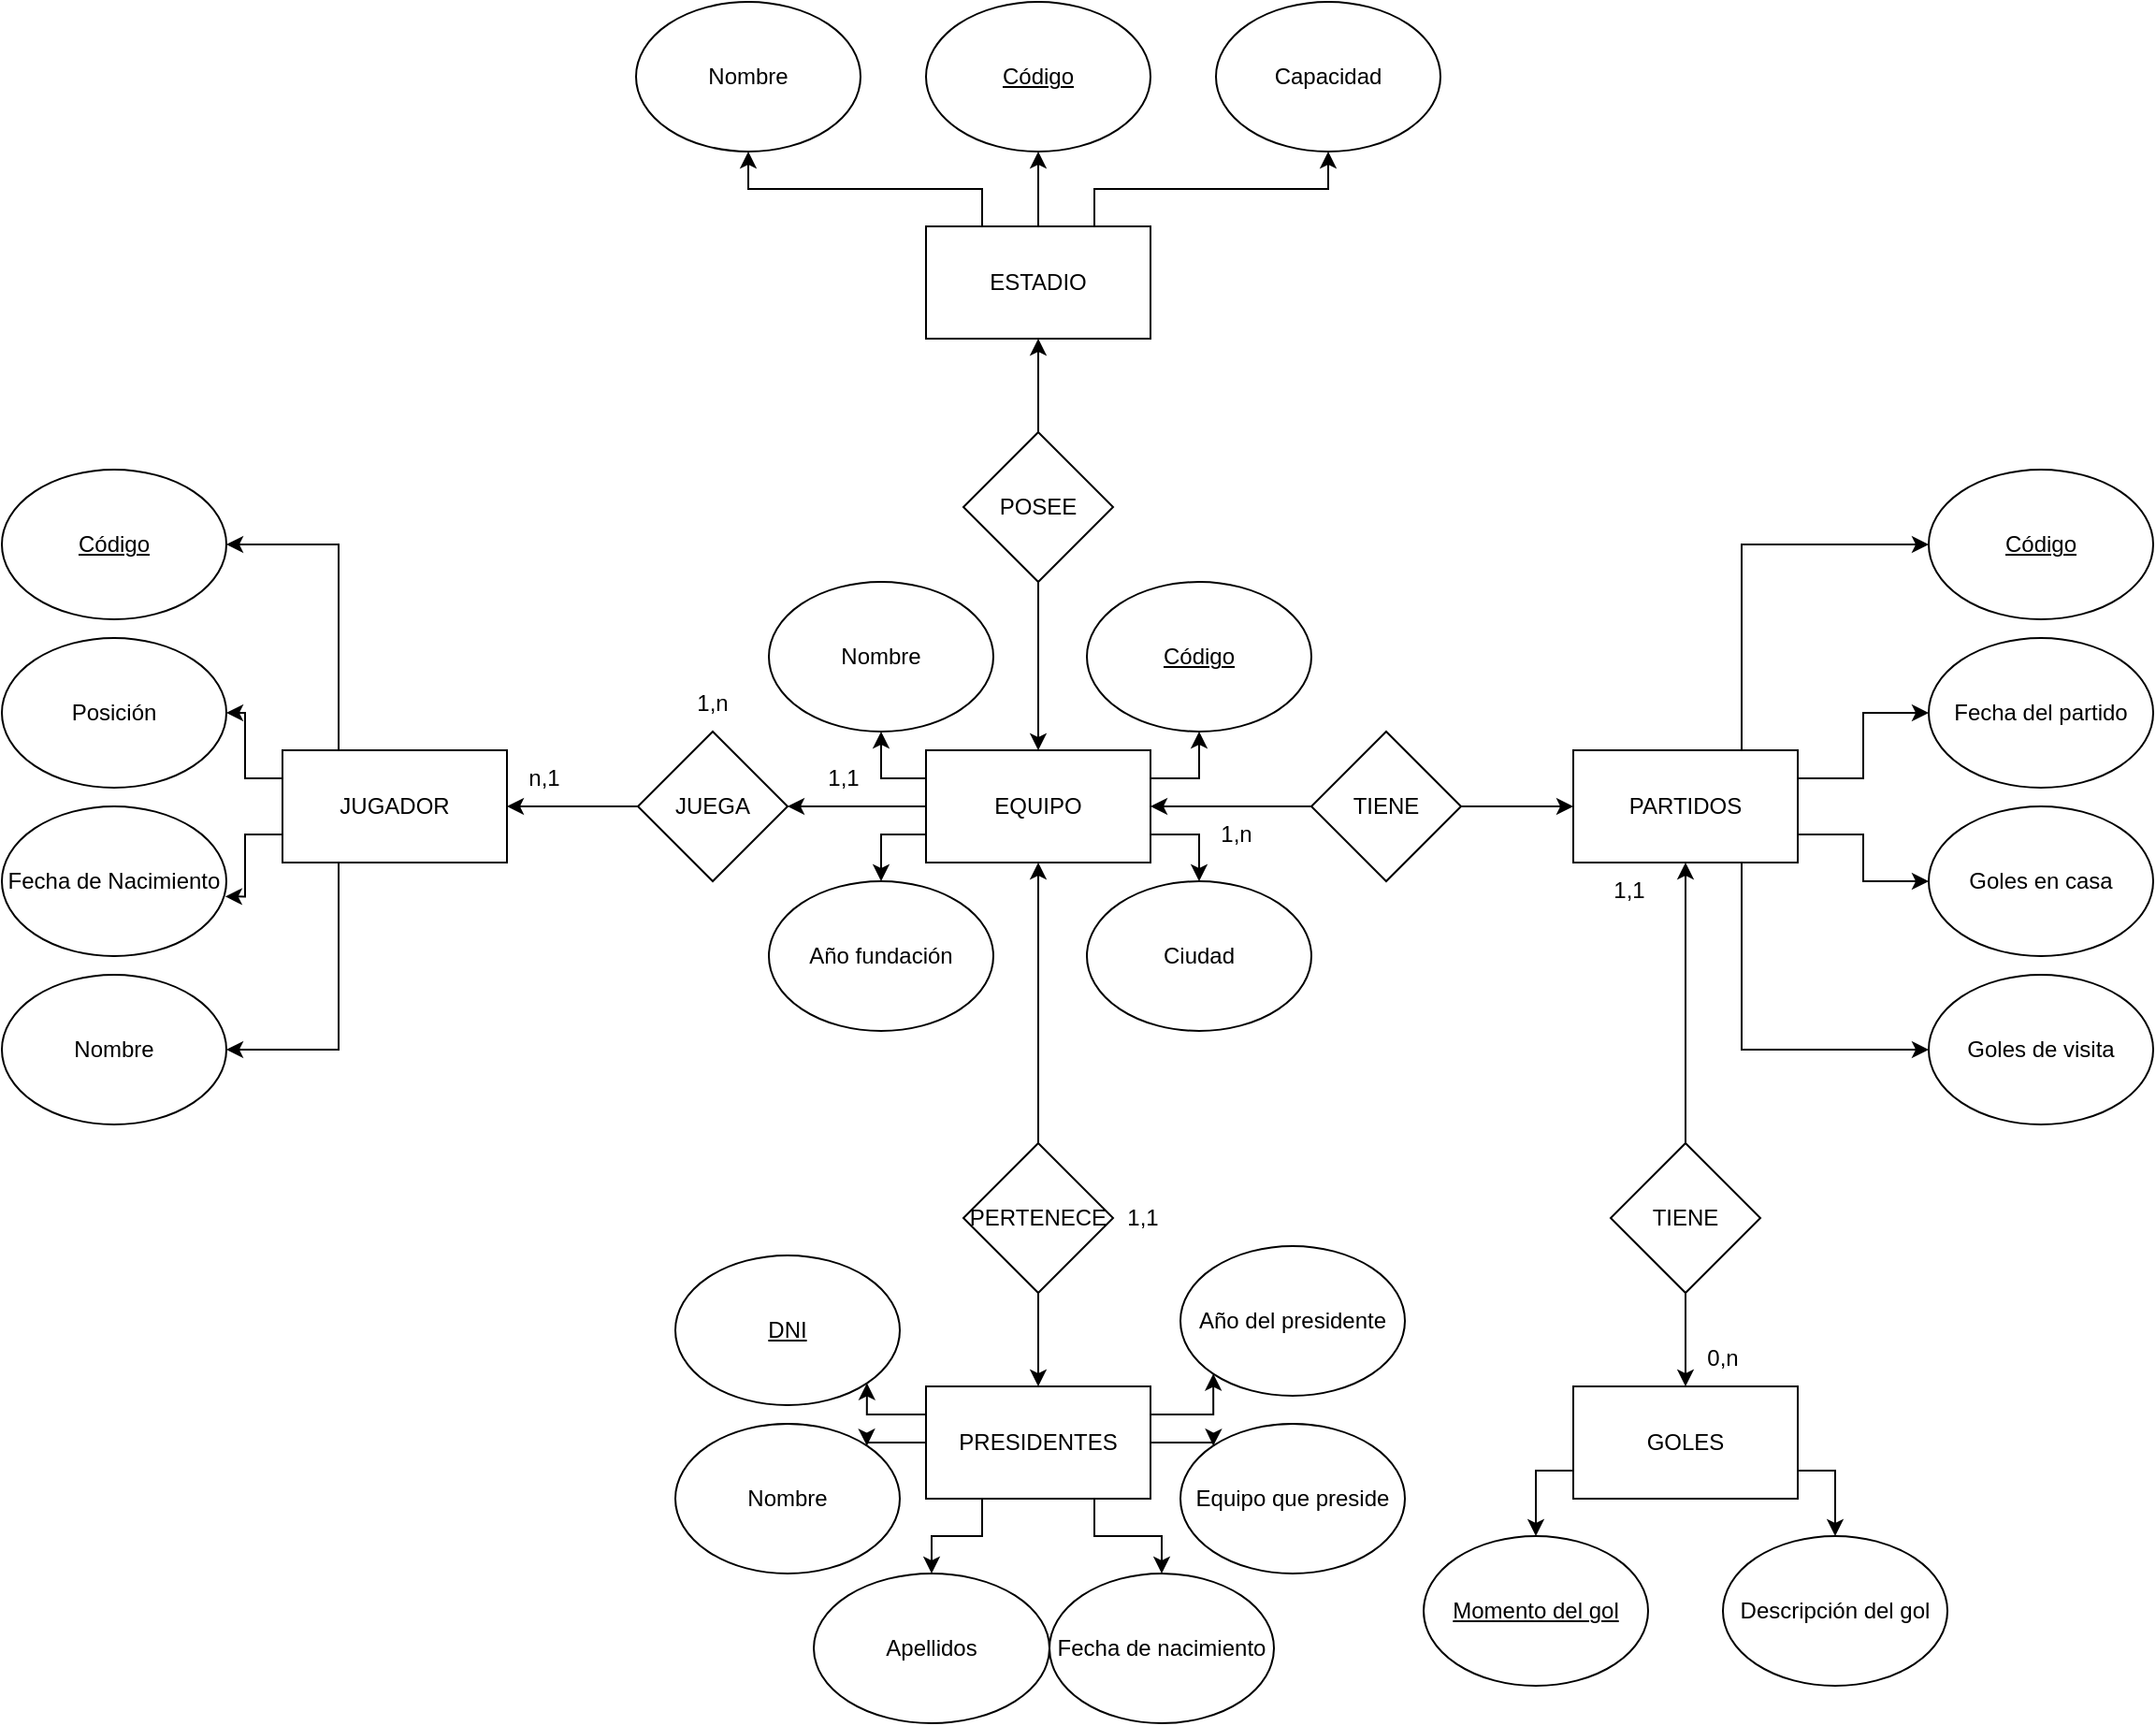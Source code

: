 <mxfile version="28.2.8">
  <diagram name="Página-1" id="Ib5XMbUv-KU0ZeKhZHQ6">
    <mxGraphModel dx="3827" dy="2291" grid="1" gridSize="10" guides="1" tooltips="1" connect="1" arrows="1" fold="1" page="1" pageScale="1" pageWidth="827" pageHeight="1169" math="0" shadow="0">
      <root>
        <mxCell id="0" />
        <mxCell id="1" parent="0" />
        <mxCell id="ovyJ7wGblwacoTVMloV3-34" style="edgeStyle=orthogonalEdgeStyle;rounded=0;orthogonalLoop=1;jettySize=auto;html=1;exitX=0;exitY=0.5;exitDx=0;exitDy=0;entryX=1;entryY=0.5;entryDx=0;entryDy=0;" parent="1" source="ovyJ7wGblwacoTVMloV3-1" target="ovyJ7wGblwacoTVMloV3-2" edge="1">
          <mxGeometry relative="1" as="geometry" />
        </mxCell>
        <mxCell id="ovyJ7wGblwacoTVMloV3-41" style="edgeStyle=orthogonalEdgeStyle;rounded=0;orthogonalLoop=1;jettySize=auto;html=1;exitX=0;exitY=0.25;exitDx=0;exitDy=0;entryX=0.5;entryY=1;entryDx=0;entryDy=0;" parent="1" source="ovyJ7wGblwacoTVMloV3-1" target="ovyJ7wGblwacoTVMloV3-36" edge="1">
          <mxGeometry relative="1" as="geometry" />
        </mxCell>
        <mxCell id="ovyJ7wGblwacoTVMloV3-42" style="edgeStyle=orthogonalEdgeStyle;rounded=0;orthogonalLoop=1;jettySize=auto;html=1;exitX=0;exitY=0.75;exitDx=0;exitDy=0;entryX=0.5;entryY=0;entryDx=0;entryDy=0;" parent="1" source="ovyJ7wGblwacoTVMloV3-1" target="ovyJ7wGblwacoTVMloV3-38" edge="1">
          <mxGeometry relative="1" as="geometry" />
        </mxCell>
        <mxCell id="ovyJ7wGblwacoTVMloV3-43" style="edgeStyle=orthogonalEdgeStyle;rounded=0;orthogonalLoop=1;jettySize=auto;html=1;exitX=1;exitY=0.75;exitDx=0;exitDy=0;entryX=0.5;entryY=0;entryDx=0;entryDy=0;" parent="1" source="ovyJ7wGblwacoTVMloV3-1" target="ovyJ7wGblwacoTVMloV3-37" edge="1">
          <mxGeometry relative="1" as="geometry" />
        </mxCell>
        <mxCell id="ovyJ7wGblwacoTVMloV3-44" style="edgeStyle=orthogonalEdgeStyle;rounded=0;orthogonalLoop=1;jettySize=auto;html=1;exitX=1;exitY=0.25;exitDx=0;exitDy=0;entryX=0.5;entryY=1;entryDx=0;entryDy=0;" parent="1" source="ovyJ7wGblwacoTVMloV3-1" target="ovyJ7wGblwacoTVMloV3-39" edge="1">
          <mxGeometry relative="1" as="geometry" />
        </mxCell>
        <mxCell id="ovyJ7wGblwacoTVMloV3-1" value="EQUIPO" style="rounded=0;whiteSpace=wrap;html=1;" parent="1" vertex="1">
          <mxGeometry x="354" y="150" width="120" height="60" as="geometry" />
        </mxCell>
        <mxCell id="ovyJ7wGblwacoTVMloV3-35" style="edgeStyle=orthogonalEdgeStyle;rounded=0;orthogonalLoop=1;jettySize=auto;html=1;exitX=0;exitY=0.5;exitDx=0;exitDy=0;entryX=1;entryY=0.5;entryDx=0;entryDy=0;" parent="1" source="ovyJ7wGblwacoTVMloV3-2" target="ovyJ7wGblwacoTVMloV3-8" edge="1">
          <mxGeometry relative="1" as="geometry" />
        </mxCell>
        <mxCell id="ovyJ7wGblwacoTVMloV3-2" value="JUEGA" style="rhombus;whiteSpace=wrap;html=1;" parent="1" vertex="1">
          <mxGeometry x="200" y="140" width="80" height="80" as="geometry" />
        </mxCell>
        <mxCell id="ovyJ7wGblwacoTVMloV3-3" value="&lt;u&gt;Código&lt;/u&gt;" style="ellipse;whiteSpace=wrap;html=1;" parent="1" vertex="1">
          <mxGeometry x="354" y="-250" width="120" height="80" as="geometry" />
        </mxCell>
        <mxCell id="ovyJ7wGblwacoTVMloV3-76" style="edgeStyle=orthogonalEdgeStyle;rounded=0;orthogonalLoop=1;jettySize=auto;html=1;exitX=0.25;exitY=1;exitDx=0;exitDy=0;entryX=0.5;entryY=0;entryDx=0;entryDy=0;" parent="1" source="ovyJ7wGblwacoTVMloV3-5" target="ovyJ7wGblwacoTVMloV3-75" edge="1">
          <mxGeometry relative="1" as="geometry" />
        </mxCell>
        <mxCell id="ovyJ7wGblwacoTVMloV3-77" style="edgeStyle=orthogonalEdgeStyle;rounded=0;orthogonalLoop=1;jettySize=auto;html=1;exitX=0.75;exitY=1;exitDx=0;exitDy=0;entryX=0.5;entryY=0;entryDx=0;entryDy=0;" parent="1" source="ovyJ7wGblwacoTVMloV3-5" target="ovyJ7wGblwacoTVMloV3-72" edge="1">
          <mxGeometry relative="1" as="geometry" />
        </mxCell>
        <mxCell id="ovyJ7wGblwacoTVMloV3-79" style="edgeStyle=orthogonalEdgeStyle;rounded=0;orthogonalLoop=1;jettySize=auto;html=1;exitX=1;exitY=0.25;exitDx=0;exitDy=0;entryX=0;entryY=1;entryDx=0;entryDy=0;" parent="1" source="ovyJ7wGblwacoTVMloV3-5" target="ovyJ7wGblwacoTVMloV3-73" edge="1">
          <mxGeometry relative="1" as="geometry" />
        </mxCell>
        <mxCell id="ovyJ7wGblwacoTVMloV3-80" style="edgeStyle=orthogonalEdgeStyle;rounded=0;orthogonalLoop=1;jettySize=auto;html=1;exitX=1;exitY=0.5;exitDx=0;exitDy=0;entryX=0;entryY=0;entryDx=0;entryDy=0;" parent="1" source="ovyJ7wGblwacoTVMloV3-5" target="ovyJ7wGblwacoTVMloV3-74" edge="1">
          <mxGeometry relative="1" as="geometry" />
        </mxCell>
        <mxCell id="ovyJ7wGblwacoTVMloV3-81" style="edgeStyle=orthogonalEdgeStyle;rounded=0;orthogonalLoop=1;jettySize=auto;html=1;exitX=0;exitY=0.5;exitDx=0;exitDy=0;entryX=1;entryY=0;entryDx=0;entryDy=0;" parent="1" source="ovyJ7wGblwacoTVMloV3-5" target="ovyJ7wGblwacoTVMloV3-71" edge="1">
          <mxGeometry relative="1" as="geometry" />
        </mxCell>
        <mxCell id="ovyJ7wGblwacoTVMloV3-82" style="edgeStyle=orthogonalEdgeStyle;rounded=0;orthogonalLoop=1;jettySize=auto;html=1;exitX=0;exitY=0.25;exitDx=0;exitDy=0;entryX=1;entryY=1;entryDx=0;entryDy=0;" parent="1" source="ovyJ7wGblwacoTVMloV3-5" target="ovyJ7wGblwacoTVMloV3-16" edge="1">
          <mxGeometry relative="1" as="geometry" />
        </mxCell>
        <mxCell id="ovyJ7wGblwacoTVMloV3-5" value="PRESIDENTES" style="rounded=0;whiteSpace=wrap;html=1;" parent="1" vertex="1">
          <mxGeometry x="354" y="490" width="120" height="60" as="geometry" />
        </mxCell>
        <mxCell id="ovyJ7wGblwacoTVMloV3-62" style="edgeStyle=orthogonalEdgeStyle;rounded=0;orthogonalLoop=1;jettySize=auto;html=1;exitX=0.75;exitY=0;exitDx=0;exitDy=0;entryX=0;entryY=0.5;entryDx=0;entryDy=0;" parent="1" source="ovyJ7wGblwacoTVMloV3-6" target="ovyJ7wGblwacoTVMloV3-53" edge="1">
          <mxGeometry relative="1" as="geometry" />
        </mxCell>
        <mxCell id="ovyJ7wGblwacoTVMloV3-63" style="edgeStyle=orthogonalEdgeStyle;rounded=0;orthogonalLoop=1;jettySize=auto;html=1;exitX=1;exitY=0.25;exitDx=0;exitDy=0;entryX=0;entryY=0.5;entryDx=0;entryDy=0;" parent="1" source="ovyJ7wGblwacoTVMloV3-6" target="ovyJ7wGblwacoTVMloV3-61" edge="1">
          <mxGeometry relative="1" as="geometry" />
        </mxCell>
        <mxCell id="ovyJ7wGblwacoTVMloV3-65" style="edgeStyle=orthogonalEdgeStyle;rounded=0;orthogonalLoop=1;jettySize=auto;html=1;exitX=1;exitY=0.75;exitDx=0;exitDy=0;entryX=0;entryY=0.5;entryDx=0;entryDy=0;" parent="1" source="ovyJ7wGblwacoTVMloV3-6" target="ovyJ7wGblwacoTVMloV3-60" edge="1">
          <mxGeometry relative="1" as="geometry" />
        </mxCell>
        <mxCell id="ovyJ7wGblwacoTVMloV3-66" style="edgeStyle=orthogonalEdgeStyle;rounded=0;orthogonalLoop=1;jettySize=auto;html=1;exitX=0.75;exitY=1;exitDx=0;exitDy=0;entryX=0;entryY=0.5;entryDx=0;entryDy=0;" parent="1" source="ovyJ7wGblwacoTVMloV3-6" target="ovyJ7wGblwacoTVMloV3-59" edge="1">
          <mxGeometry relative="1" as="geometry" />
        </mxCell>
        <mxCell id="ovyJ7wGblwacoTVMloV3-6" value="PARTIDOS" style="rounded=0;whiteSpace=wrap;html=1;" parent="1" vertex="1">
          <mxGeometry x="700" y="150" width="120" height="60" as="geometry" />
        </mxCell>
        <mxCell id="ovyJ7wGblwacoTVMloV3-55" style="edgeStyle=orthogonalEdgeStyle;rounded=0;orthogonalLoop=1;jettySize=auto;html=1;exitX=0;exitY=0.75;exitDx=0;exitDy=0;entryX=0.5;entryY=0;entryDx=0;entryDy=0;" parent="1" source="ovyJ7wGblwacoTVMloV3-7" target="ovyJ7wGblwacoTVMloV3-54" edge="1">
          <mxGeometry relative="1" as="geometry" />
        </mxCell>
        <mxCell id="ovyJ7wGblwacoTVMloV3-56" style="edgeStyle=orthogonalEdgeStyle;rounded=0;orthogonalLoop=1;jettySize=auto;html=1;exitX=1;exitY=0.75;exitDx=0;exitDy=0;entryX=0.5;entryY=0;entryDx=0;entryDy=0;" parent="1" source="ovyJ7wGblwacoTVMloV3-7" target="ovyJ7wGblwacoTVMloV3-40" edge="1">
          <mxGeometry relative="1" as="geometry" />
        </mxCell>
        <mxCell id="ovyJ7wGblwacoTVMloV3-7" value="GOLES" style="rounded=0;whiteSpace=wrap;html=1;" parent="1" vertex="1">
          <mxGeometry x="700" y="490" width="120" height="60" as="geometry" />
        </mxCell>
        <mxCell id="ovyJ7wGblwacoTVMloV3-20" style="edgeStyle=orthogonalEdgeStyle;rounded=0;orthogonalLoop=1;jettySize=auto;html=1;exitX=0;exitY=0.25;exitDx=0;exitDy=0;entryX=1;entryY=0.5;entryDx=0;entryDy=0;" parent="1" source="ovyJ7wGblwacoTVMloV3-8" target="ovyJ7wGblwacoTVMloV3-18" edge="1">
          <mxGeometry relative="1" as="geometry" />
        </mxCell>
        <mxCell id="ovyJ7wGblwacoTVMloV3-22" style="edgeStyle=orthogonalEdgeStyle;rounded=0;orthogonalLoop=1;jettySize=auto;html=1;exitX=0.25;exitY=1;exitDx=0;exitDy=0;entryX=1;entryY=0.5;entryDx=0;entryDy=0;" parent="1" source="ovyJ7wGblwacoTVMloV3-8" target="ovyJ7wGblwacoTVMloV3-15" edge="1">
          <mxGeometry relative="1" as="geometry" />
        </mxCell>
        <mxCell id="ovyJ7wGblwacoTVMloV3-23" style="edgeStyle=orthogonalEdgeStyle;rounded=0;orthogonalLoop=1;jettySize=auto;html=1;exitX=0.25;exitY=0;exitDx=0;exitDy=0;entryX=1;entryY=0.5;entryDx=0;entryDy=0;" parent="1" source="ovyJ7wGblwacoTVMloV3-8" target="ovyJ7wGblwacoTVMloV3-19" edge="1">
          <mxGeometry relative="1" as="geometry" />
        </mxCell>
        <mxCell id="ovyJ7wGblwacoTVMloV3-8" value="JUGADOR" style="rounded=0;whiteSpace=wrap;html=1;" parent="1" vertex="1">
          <mxGeometry x="10" y="150" width="120" height="60" as="geometry" />
        </mxCell>
        <mxCell id="ovyJ7wGblwacoTVMloV3-30" style="edgeStyle=orthogonalEdgeStyle;rounded=0;orthogonalLoop=1;jettySize=auto;html=1;exitX=0.5;exitY=0;exitDx=0;exitDy=0;entryX=0.5;entryY=1;entryDx=0;entryDy=0;" parent="1" source="ovyJ7wGblwacoTVMloV3-9" target="ovyJ7wGblwacoTVMloV3-24" edge="1">
          <mxGeometry relative="1" as="geometry" />
        </mxCell>
        <mxCell id="ovyJ7wGblwacoTVMloV3-31" style="edgeStyle=orthogonalEdgeStyle;rounded=0;orthogonalLoop=1;jettySize=auto;html=1;exitX=0.5;exitY=1;exitDx=0;exitDy=0;entryX=0.5;entryY=0;entryDx=0;entryDy=0;" parent="1" source="ovyJ7wGblwacoTVMloV3-9" target="ovyJ7wGblwacoTVMloV3-1" edge="1">
          <mxGeometry relative="1" as="geometry" />
        </mxCell>
        <mxCell id="ovyJ7wGblwacoTVMloV3-9" value="POSEE" style="rhombus;whiteSpace=wrap;html=1;" parent="1" vertex="1">
          <mxGeometry x="374" y="-20" width="80" height="80" as="geometry" />
        </mxCell>
        <mxCell id="ovyJ7wGblwacoTVMloV3-32" style="edgeStyle=orthogonalEdgeStyle;rounded=0;orthogonalLoop=1;jettySize=auto;html=1;exitX=0;exitY=0.5;exitDx=0;exitDy=0;entryX=1;entryY=0.5;entryDx=0;entryDy=0;" parent="1" source="ovyJ7wGblwacoTVMloV3-10" target="ovyJ7wGblwacoTVMloV3-1" edge="1">
          <mxGeometry relative="1" as="geometry" />
        </mxCell>
        <mxCell id="ovyJ7wGblwacoTVMloV3-33" style="edgeStyle=orthogonalEdgeStyle;rounded=0;orthogonalLoop=1;jettySize=auto;html=1;exitX=1;exitY=0.5;exitDx=0;exitDy=0;entryX=0;entryY=0.5;entryDx=0;entryDy=0;" parent="1" source="ovyJ7wGblwacoTVMloV3-10" target="ovyJ7wGblwacoTVMloV3-6" edge="1">
          <mxGeometry relative="1" as="geometry" />
        </mxCell>
        <mxCell id="ovyJ7wGblwacoTVMloV3-10" value="TIENE" style="rhombus;whiteSpace=wrap;html=1;" parent="1" vertex="1">
          <mxGeometry x="560" y="140" width="80" height="80" as="geometry" />
        </mxCell>
        <mxCell id="ovyJ7wGblwacoTVMloV3-50" style="edgeStyle=orthogonalEdgeStyle;rounded=0;orthogonalLoop=1;jettySize=auto;html=1;entryX=0.5;entryY=1;entryDx=0;entryDy=0;" parent="1" source="ovyJ7wGblwacoTVMloV3-11" target="ovyJ7wGblwacoTVMloV3-1" edge="1">
          <mxGeometry relative="1" as="geometry" />
        </mxCell>
        <mxCell id="ovyJ7wGblwacoTVMloV3-52" style="edgeStyle=orthogonalEdgeStyle;rounded=0;orthogonalLoop=1;jettySize=auto;html=1;exitX=0.5;exitY=1;exitDx=0;exitDy=0;entryX=0.5;entryY=0;entryDx=0;entryDy=0;" parent="1" source="ovyJ7wGblwacoTVMloV3-11" target="ovyJ7wGblwacoTVMloV3-5" edge="1">
          <mxGeometry relative="1" as="geometry" />
        </mxCell>
        <mxCell id="ovyJ7wGblwacoTVMloV3-11" value="PERTENECE" style="rhombus;whiteSpace=wrap;html=1;" parent="1" vertex="1">
          <mxGeometry x="374" y="360" width="80" height="80" as="geometry" />
        </mxCell>
        <mxCell id="ovyJ7wGblwacoTVMloV3-57" style="edgeStyle=orthogonalEdgeStyle;rounded=0;orthogonalLoop=1;jettySize=auto;html=1;exitX=0.5;exitY=1;exitDx=0;exitDy=0;entryX=0.5;entryY=0;entryDx=0;entryDy=0;" parent="1" source="ovyJ7wGblwacoTVMloV3-12" target="ovyJ7wGblwacoTVMloV3-7" edge="1">
          <mxGeometry relative="1" as="geometry" />
        </mxCell>
        <mxCell id="ovyJ7wGblwacoTVMloV3-58" style="edgeStyle=orthogonalEdgeStyle;rounded=0;orthogonalLoop=1;jettySize=auto;html=1;exitX=0.5;exitY=0;exitDx=0;exitDy=0;entryX=0.5;entryY=1;entryDx=0;entryDy=0;" parent="1" source="ovyJ7wGblwacoTVMloV3-12" target="ovyJ7wGblwacoTVMloV3-6" edge="1">
          <mxGeometry relative="1" as="geometry" />
        </mxCell>
        <mxCell id="ovyJ7wGblwacoTVMloV3-12" value="TIENE" style="rhombus;whiteSpace=wrap;html=1;" parent="1" vertex="1">
          <mxGeometry x="720" y="360" width="80" height="80" as="geometry" />
        </mxCell>
        <mxCell id="ovyJ7wGblwacoTVMloV3-13" value="Capacidad" style="ellipse;whiteSpace=wrap;html=1;" parent="1" vertex="1">
          <mxGeometry x="509" y="-250" width="120" height="80" as="geometry" />
        </mxCell>
        <mxCell id="ovyJ7wGblwacoTVMloV3-14" value="Nombre" style="ellipse;whiteSpace=wrap;html=1;" parent="1" vertex="1">
          <mxGeometry x="199" y="-250" width="120" height="80" as="geometry" />
        </mxCell>
        <mxCell id="ovyJ7wGblwacoTVMloV3-15" value="Nombre" style="ellipse;whiteSpace=wrap;html=1;" parent="1" vertex="1">
          <mxGeometry x="-140" y="270" width="120" height="80" as="geometry" />
        </mxCell>
        <mxCell id="ovyJ7wGblwacoTVMloV3-16" value="&lt;u&gt;DNI&lt;/u&gt;" style="ellipse;whiteSpace=wrap;html=1;" parent="1" vertex="1">
          <mxGeometry x="220" y="420" width="120" height="80" as="geometry" />
        </mxCell>
        <mxCell id="ovyJ7wGblwacoTVMloV3-17" value="Fecha de Nacimiento" style="ellipse;whiteSpace=wrap;html=1;" parent="1" vertex="1">
          <mxGeometry x="-140" y="180" width="120" height="80" as="geometry" />
        </mxCell>
        <mxCell id="ovyJ7wGblwacoTVMloV3-18" value="Posición" style="ellipse;whiteSpace=wrap;html=1;" parent="1" vertex="1">
          <mxGeometry x="-140" y="90" width="120" height="80" as="geometry" />
        </mxCell>
        <mxCell id="ovyJ7wGblwacoTVMloV3-19" value="&lt;u&gt;Código&lt;/u&gt;" style="ellipse;whiteSpace=wrap;html=1;" parent="1" vertex="1">
          <mxGeometry x="-140" width="120" height="80" as="geometry" />
        </mxCell>
        <mxCell id="ovyJ7wGblwacoTVMloV3-21" style="edgeStyle=orthogonalEdgeStyle;rounded=0;orthogonalLoop=1;jettySize=auto;html=1;exitX=0;exitY=0.75;exitDx=0;exitDy=0;entryX=0.995;entryY=0.602;entryDx=0;entryDy=0;entryPerimeter=0;" parent="1" source="ovyJ7wGblwacoTVMloV3-8" target="ovyJ7wGblwacoTVMloV3-17" edge="1">
          <mxGeometry relative="1" as="geometry" />
        </mxCell>
        <mxCell id="ovyJ7wGblwacoTVMloV3-26" style="edgeStyle=orthogonalEdgeStyle;rounded=0;orthogonalLoop=1;jettySize=auto;html=1;exitX=0.25;exitY=0;exitDx=0;exitDy=0;entryX=0.5;entryY=1;entryDx=0;entryDy=0;" parent="1" source="ovyJ7wGblwacoTVMloV3-24" target="ovyJ7wGblwacoTVMloV3-14" edge="1">
          <mxGeometry relative="1" as="geometry" />
        </mxCell>
        <mxCell id="ovyJ7wGblwacoTVMloV3-27" style="edgeStyle=orthogonalEdgeStyle;rounded=0;orthogonalLoop=1;jettySize=auto;html=1;exitX=0.75;exitY=0;exitDx=0;exitDy=0;entryX=0.5;entryY=1;entryDx=0;entryDy=0;" parent="1" source="ovyJ7wGblwacoTVMloV3-24" target="ovyJ7wGblwacoTVMloV3-13" edge="1">
          <mxGeometry relative="1" as="geometry" />
        </mxCell>
        <mxCell id="ovyJ7wGblwacoTVMloV3-29" style="edgeStyle=orthogonalEdgeStyle;rounded=0;orthogonalLoop=1;jettySize=auto;html=1;exitX=0.5;exitY=0;exitDx=0;exitDy=0;entryX=0.5;entryY=1;entryDx=0;entryDy=0;" parent="1" source="ovyJ7wGblwacoTVMloV3-24" target="ovyJ7wGblwacoTVMloV3-3" edge="1">
          <mxGeometry relative="1" as="geometry" />
        </mxCell>
        <mxCell id="ovyJ7wGblwacoTVMloV3-24" value="ESTADIO" style="rounded=0;whiteSpace=wrap;html=1;" parent="1" vertex="1">
          <mxGeometry x="354" y="-130" width="120" height="60" as="geometry" />
        </mxCell>
        <mxCell id="ovyJ7wGblwacoTVMloV3-36" value="Nombre" style="ellipse;whiteSpace=wrap;html=1;" parent="1" vertex="1">
          <mxGeometry x="270" y="60" width="120" height="80" as="geometry" />
        </mxCell>
        <mxCell id="ovyJ7wGblwacoTVMloV3-37" value="Ciudad" style="ellipse;whiteSpace=wrap;html=1;" parent="1" vertex="1">
          <mxGeometry x="440" y="220" width="120" height="80" as="geometry" />
        </mxCell>
        <mxCell id="ovyJ7wGblwacoTVMloV3-38" value="Año fundación" style="ellipse;whiteSpace=wrap;html=1;" parent="1" vertex="1">
          <mxGeometry x="270" y="220" width="120" height="80" as="geometry" />
        </mxCell>
        <mxCell id="ovyJ7wGblwacoTVMloV3-39" value="&lt;u&gt;Código&lt;/u&gt;" style="ellipse;whiteSpace=wrap;html=1;" parent="1" vertex="1">
          <mxGeometry x="440" y="60" width="120" height="80" as="geometry" />
        </mxCell>
        <mxCell id="ovyJ7wGblwacoTVMloV3-40" value="Descripción del gol" style="ellipse;whiteSpace=wrap;html=1;" parent="1" vertex="1">
          <mxGeometry x="780" y="570" width="120" height="80" as="geometry" />
        </mxCell>
        <mxCell id="ovyJ7wGblwacoTVMloV3-45" value="1,n" style="text;html=1;whiteSpace=wrap;strokeColor=none;fillColor=none;align=center;verticalAlign=middle;rounded=0;" parent="1" vertex="1">
          <mxGeometry x="210" y="110" width="60" height="30" as="geometry" />
        </mxCell>
        <mxCell id="ovyJ7wGblwacoTVMloV3-46" value="n,1" style="text;html=1;whiteSpace=wrap;strokeColor=none;fillColor=none;align=center;verticalAlign=middle;rounded=0;" parent="1" vertex="1">
          <mxGeometry x="120" y="150" width="60" height="30" as="geometry" />
        </mxCell>
        <mxCell id="ovyJ7wGblwacoTVMloV3-47" value="1,1" style="text;html=1;whiteSpace=wrap;strokeColor=none;fillColor=none;align=center;verticalAlign=middle;rounded=0;" parent="1" vertex="1">
          <mxGeometry x="280" y="150" width="60" height="30" as="geometry" />
        </mxCell>
        <mxCell id="ovyJ7wGblwacoTVMloV3-51" value="1,1" style="text;html=1;whiteSpace=wrap;strokeColor=none;fillColor=none;align=center;verticalAlign=middle;rounded=0;" parent="1" vertex="1">
          <mxGeometry x="440" y="385" width="60" height="30" as="geometry" />
        </mxCell>
        <mxCell id="ovyJ7wGblwacoTVMloV3-53" value="&lt;u&gt;Código&lt;/u&gt;" style="ellipse;whiteSpace=wrap;html=1;" parent="1" vertex="1">
          <mxGeometry x="890" width="120" height="80" as="geometry" />
        </mxCell>
        <mxCell id="ovyJ7wGblwacoTVMloV3-54" value="&lt;u&gt;Momento del gol&lt;/u&gt;" style="ellipse;whiteSpace=wrap;html=1;" parent="1" vertex="1">
          <mxGeometry x="620" y="570" width="120" height="80" as="geometry" />
        </mxCell>
        <mxCell id="ovyJ7wGblwacoTVMloV3-59" value="Goles de visita" style="ellipse;whiteSpace=wrap;html=1;" parent="1" vertex="1">
          <mxGeometry x="890" y="270" width="120" height="80" as="geometry" />
        </mxCell>
        <mxCell id="ovyJ7wGblwacoTVMloV3-60" value="Goles en casa" style="ellipse;whiteSpace=wrap;html=1;" parent="1" vertex="1">
          <mxGeometry x="890" y="180" width="120" height="80" as="geometry" />
        </mxCell>
        <mxCell id="ovyJ7wGblwacoTVMloV3-61" value="Fecha del partido" style="ellipse;whiteSpace=wrap;html=1;" parent="1" vertex="1">
          <mxGeometry x="890" y="90" width="120" height="80" as="geometry" />
        </mxCell>
        <mxCell id="ovyJ7wGblwacoTVMloV3-67" value="1,n" style="text;html=1;whiteSpace=wrap;strokeColor=none;fillColor=none;align=center;verticalAlign=middle;rounded=0;" parent="1" vertex="1">
          <mxGeometry x="490" y="180" width="60" height="30" as="geometry" />
        </mxCell>
        <mxCell id="ovyJ7wGblwacoTVMloV3-68" value="1,1" style="text;html=1;whiteSpace=wrap;strokeColor=none;fillColor=none;align=center;verticalAlign=middle;rounded=0;" parent="1" vertex="1">
          <mxGeometry x="700" y="210" width="60" height="30" as="geometry" />
        </mxCell>
        <mxCell id="ovyJ7wGblwacoTVMloV3-70" value="0,n" style="text;html=1;whiteSpace=wrap;strokeColor=none;fillColor=none;align=center;verticalAlign=middle;rounded=0;" parent="1" vertex="1">
          <mxGeometry x="750" y="460" width="60" height="30" as="geometry" />
        </mxCell>
        <mxCell id="ovyJ7wGblwacoTVMloV3-71" value="Nombre" style="ellipse;whiteSpace=wrap;html=1;" parent="1" vertex="1">
          <mxGeometry x="220" y="510" width="120" height="80" as="geometry" />
        </mxCell>
        <mxCell id="ovyJ7wGblwacoTVMloV3-72" value="Fecha de nacimiento" style="ellipse;whiteSpace=wrap;html=1;" parent="1" vertex="1">
          <mxGeometry x="420" y="590" width="120" height="80" as="geometry" />
        </mxCell>
        <mxCell id="ovyJ7wGblwacoTVMloV3-73" value="Año del presidente" style="ellipse;whiteSpace=wrap;html=1;" parent="1" vertex="1">
          <mxGeometry x="490" y="415" width="120" height="80" as="geometry" />
        </mxCell>
        <mxCell id="ovyJ7wGblwacoTVMloV3-74" value="Equipo que preside" style="ellipse;whiteSpace=wrap;html=1;" parent="1" vertex="1">
          <mxGeometry x="490" y="510" width="120" height="80" as="geometry" />
        </mxCell>
        <mxCell id="ovyJ7wGblwacoTVMloV3-75" value="Apellidos" style="ellipse;whiteSpace=wrap;html=1;" parent="1" vertex="1">
          <mxGeometry x="294" y="590" width="126" height="80" as="geometry" />
        </mxCell>
      </root>
    </mxGraphModel>
  </diagram>
</mxfile>
